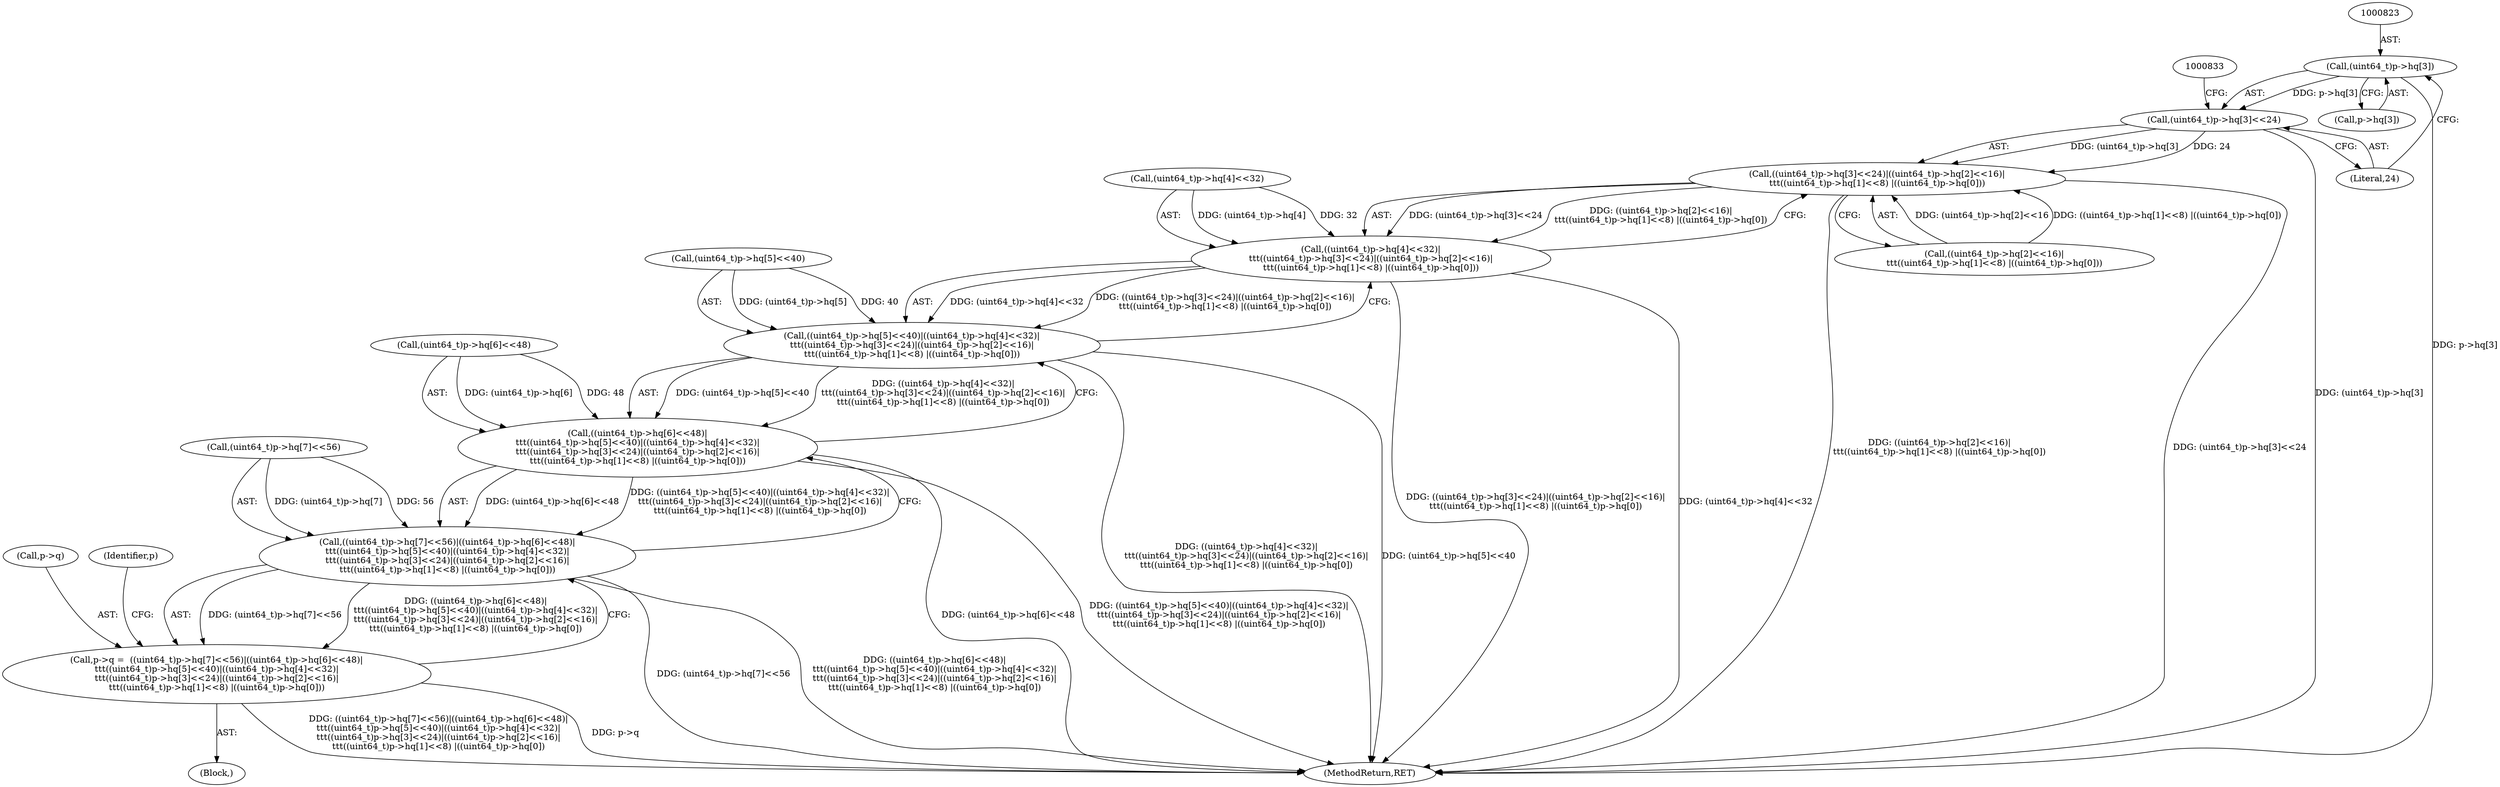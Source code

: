 digraph "0_file_4a284c89d6ef11aca34da65da7d673050a5ea320_2@pointer" {
"1000822" [label="(Call,(uint64_t)p->hq[3])"];
"1000821" [label="(Call,(uint64_t)p->hq[3]<<24)"];
"1000820" [label="(Call,((uint64_t)p->hq[3]<<24)|((uint64_t)p->hq[2]<<16)|\n\t\t\t((uint64_t)p->hq[1]<<8) |((uint64_t)p->hq[0]))"];
"1000810" [label="(Call,((uint64_t)p->hq[4]<<32)|\n\t\t\t((uint64_t)p->hq[3]<<24)|((uint64_t)p->hq[2]<<16)|\n\t\t\t((uint64_t)p->hq[1]<<8) |((uint64_t)p->hq[0]))"];
"1000800" [label="(Call,((uint64_t)p->hq[5]<<40)|((uint64_t)p->hq[4]<<32)|\n\t\t\t((uint64_t)p->hq[3]<<24)|((uint64_t)p->hq[2]<<16)|\n\t\t\t((uint64_t)p->hq[1]<<8) |((uint64_t)p->hq[0]))"];
"1000790" [label="(Call,((uint64_t)p->hq[6]<<48)|\n\t\t\t((uint64_t)p->hq[5]<<40)|((uint64_t)p->hq[4]<<32)|\n\t\t\t((uint64_t)p->hq[3]<<24)|((uint64_t)p->hq[2]<<16)|\n\t\t\t((uint64_t)p->hq[1]<<8) |((uint64_t)p->hq[0]))"];
"1000780" [label="(Call,((uint64_t)p->hq[7]<<56)|((uint64_t)p->hq[6]<<48)|\n\t\t\t((uint64_t)p->hq[5]<<40)|((uint64_t)p->hq[4]<<32)|\n\t\t\t((uint64_t)p->hq[3]<<24)|((uint64_t)p->hq[2]<<16)|\n\t\t\t((uint64_t)p->hq[1]<<8) |((uint64_t)p->hq[0]))"];
"1000776" [label="(Call,p->q =  ((uint64_t)p->hq[7]<<56)|((uint64_t)p->hq[6]<<48)|\n\t\t\t((uint64_t)p->hq[5]<<40)|((uint64_t)p->hq[4]<<32)|\n\t\t\t((uint64_t)p->hq[3]<<24)|((uint64_t)p->hq[2]<<16)|\n\t\t\t((uint64_t)p->hq[1]<<8) |((uint64_t)p->hq[0]))"];
"1000790" [label="(Call,((uint64_t)p->hq[6]<<48)|\n\t\t\t((uint64_t)p->hq[5]<<40)|((uint64_t)p->hq[4]<<32)|\n\t\t\t((uint64_t)p->hq[3]<<24)|((uint64_t)p->hq[2]<<16)|\n\t\t\t((uint64_t)p->hq[1]<<8) |((uint64_t)p->hq[0]))"];
"1000830" [label="(Call,((uint64_t)p->hq[2]<<16)|\n\t\t\t((uint64_t)p->hq[1]<<8) |((uint64_t)p->hq[0]))"];
"1000119" [label="(Block,)"];
"1000777" [label="(Call,p->q)"];
"1000824" [label="(Call,p->hq[3])"];
"1000780" [label="(Call,((uint64_t)p->hq[7]<<56)|((uint64_t)p->hq[6]<<48)|\n\t\t\t((uint64_t)p->hq[5]<<40)|((uint64_t)p->hq[4]<<32)|\n\t\t\t((uint64_t)p->hq[3]<<24)|((uint64_t)p->hq[2]<<16)|\n\t\t\t((uint64_t)p->hq[1]<<8) |((uint64_t)p->hq[0]))"];
"1000810" [label="(Call,((uint64_t)p->hq[4]<<32)|\n\t\t\t((uint64_t)p->hq[3]<<24)|((uint64_t)p->hq[2]<<16)|\n\t\t\t((uint64_t)p->hq[1]<<8) |((uint64_t)p->hq[0]))"];
"1000858" [label="(Identifier,p)"];
"1000800" [label="(Call,((uint64_t)p->hq[5]<<40)|((uint64_t)p->hq[4]<<32)|\n\t\t\t((uint64_t)p->hq[3]<<24)|((uint64_t)p->hq[2]<<16)|\n\t\t\t((uint64_t)p->hq[1]<<8) |((uint64_t)p->hq[0]))"];
"1000811" [label="(Call,(uint64_t)p->hq[4]<<32)"];
"1000820" [label="(Call,((uint64_t)p->hq[3]<<24)|((uint64_t)p->hq[2]<<16)|\n\t\t\t((uint64_t)p->hq[1]<<8) |((uint64_t)p->hq[0]))"];
"1000781" [label="(Call,(uint64_t)p->hq[7]<<56)"];
"1000776" [label="(Call,p->q =  ((uint64_t)p->hq[7]<<56)|((uint64_t)p->hq[6]<<48)|\n\t\t\t((uint64_t)p->hq[5]<<40)|((uint64_t)p->hq[4]<<32)|\n\t\t\t((uint64_t)p->hq[3]<<24)|((uint64_t)p->hq[2]<<16)|\n\t\t\t((uint64_t)p->hq[1]<<8) |((uint64_t)p->hq[0]))"];
"1000879" [label="(MethodReturn,RET)"];
"1000821" [label="(Call,(uint64_t)p->hq[3]<<24)"];
"1000829" [label="(Literal,24)"];
"1000822" [label="(Call,(uint64_t)p->hq[3])"];
"1000791" [label="(Call,(uint64_t)p->hq[6]<<48)"];
"1000801" [label="(Call,(uint64_t)p->hq[5]<<40)"];
"1000822" -> "1000821"  [label="AST: "];
"1000822" -> "1000824"  [label="CFG: "];
"1000823" -> "1000822"  [label="AST: "];
"1000824" -> "1000822"  [label="AST: "];
"1000829" -> "1000822"  [label="CFG: "];
"1000822" -> "1000879"  [label="DDG: p->hq[3]"];
"1000822" -> "1000821"  [label="DDG: p->hq[3]"];
"1000821" -> "1000820"  [label="AST: "];
"1000821" -> "1000829"  [label="CFG: "];
"1000829" -> "1000821"  [label="AST: "];
"1000833" -> "1000821"  [label="CFG: "];
"1000821" -> "1000879"  [label="DDG: (uint64_t)p->hq[3]"];
"1000821" -> "1000820"  [label="DDG: (uint64_t)p->hq[3]"];
"1000821" -> "1000820"  [label="DDG: 24"];
"1000820" -> "1000810"  [label="AST: "];
"1000820" -> "1000830"  [label="CFG: "];
"1000830" -> "1000820"  [label="AST: "];
"1000810" -> "1000820"  [label="CFG: "];
"1000820" -> "1000879"  [label="DDG: ((uint64_t)p->hq[2]<<16)|\n\t\t\t((uint64_t)p->hq[1]<<8) |((uint64_t)p->hq[0])"];
"1000820" -> "1000879"  [label="DDG: (uint64_t)p->hq[3]<<24"];
"1000820" -> "1000810"  [label="DDG: (uint64_t)p->hq[3]<<24"];
"1000820" -> "1000810"  [label="DDG: ((uint64_t)p->hq[2]<<16)|\n\t\t\t((uint64_t)p->hq[1]<<8) |((uint64_t)p->hq[0])"];
"1000830" -> "1000820"  [label="DDG: (uint64_t)p->hq[2]<<16"];
"1000830" -> "1000820"  [label="DDG: ((uint64_t)p->hq[1]<<8) |((uint64_t)p->hq[0])"];
"1000810" -> "1000800"  [label="AST: "];
"1000811" -> "1000810"  [label="AST: "];
"1000800" -> "1000810"  [label="CFG: "];
"1000810" -> "1000879"  [label="DDG: ((uint64_t)p->hq[3]<<24)|((uint64_t)p->hq[2]<<16)|\n\t\t\t((uint64_t)p->hq[1]<<8) |((uint64_t)p->hq[0])"];
"1000810" -> "1000879"  [label="DDG: (uint64_t)p->hq[4]<<32"];
"1000810" -> "1000800"  [label="DDG: (uint64_t)p->hq[4]<<32"];
"1000810" -> "1000800"  [label="DDG: ((uint64_t)p->hq[3]<<24)|((uint64_t)p->hq[2]<<16)|\n\t\t\t((uint64_t)p->hq[1]<<8) |((uint64_t)p->hq[0])"];
"1000811" -> "1000810"  [label="DDG: (uint64_t)p->hq[4]"];
"1000811" -> "1000810"  [label="DDG: 32"];
"1000800" -> "1000790"  [label="AST: "];
"1000801" -> "1000800"  [label="AST: "];
"1000790" -> "1000800"  [label="CFG: "];
"1000800" -> "1000879"  [label="DDG: ((uint64_t)p->hq[4]<<32)|\n\t\t\t((uint64_t)p->hq[3]<<24)|((uint64_t)p->hq[2]<<16)|\n\t\t\t((uint64_t)p->hq[1]<<8) |((uint64_t)p->hq[0])"];
"1000800" -> "1000879"  [label="DDG: (uint64_t)p->hq[5]<<40"];
"1000800" -> "1000790"  [label="DDG: (uint64_t)p->hq[5]<<40"];
"1000800" -> "1000790"  [label="DDG: ((uint64_t)p->hq[4]<<32)|\n\t\t\t((uint64_t)p->hq[3]<<24)|((uint64_t)p->hq[2]<<16)|\n\t\t\t((uint64_t)p->hq[1]<<8) |((uint64_t)p->hq[0])"];
"1000801" -> "1000800"  [label="DDG: (uint64_t)p->hq[5]"];
"1000801" -> "1000800"  [label="DDG: 40"];
"1000790" -> "1000780"  [label="AST: "];
"1000791" -> "1000790"  [label="AST: "];
"1000780" -> "1000790"  [label="CFG: "];
"1000790" -> "1000879"  [label="DDG: (uint64_t)p->hq[6]<<48"];
"1000790" -> "1000879"  [label="DDG: ((uint64_t)p->hq[5]<<40)|((uint64_t)p->hq[4]<<32)|\n\t\t\t((uint64_t)p->hq[3]<<24)|((uint64_t)p->hq[2]<<16)|\n\t\t\t((uint64_t)p->hq[1]<<8) |((uint64_t)p->hq[0])"];
"1000790" -> "1000780"  [label="DDG: (uint64_t)p->hq[6]<<48"];
"1000790" -> "1000780"  [label="DDG: ((uint64_t)p->hq[5]<<40)|((uint64_t)p->hq[4]<<32)|\n\t\t\t((uint64_t)p->hq[3]<<24)|((uint64_t)p->hq[2]<<16)|\n\t\t\t((uint64_t)p->hq[1]<<8) |((uint64_t)p->hq[0])"];
"1000791" -> "1000790"  [label="DDG: (uint64_t)p->hq[6]"];
"1000791" -> "1000790"  [label="DDG: 48"];
"1000780" -> "1000776"  [label="AST: "];
"1000781" -> "1000780"  [label="AST: "];
"1000776" -> "1000780"  [label="CFG: "];
"1000780" -> "1000879"  [label="DDG: (uint64_t)p->hq[7]<<56"];
"1000780" -> "1000879"  [label="DDG: ((uint64_t)p->hq[6]<<48)|\n\t\t\t((uint64_t)p->hq[5]<<40)|((uint64_t)p->hq[4]<<32)|\n\t\t\t((uint64_t)p->hq[3]<<24)|((uint64_t)p->hq[2]<<16)|\n\t\t\t((uint64_t)p->hq[1]<<8) |((uint64_t)p->hq[0])"];
"1000780" -> "1000776"  [label="DDG: (uint64_t)p->hq[7]<<56"];
"1000780" -> "1000776"  [label="DDG: ((uint64_t)p->hq[6]<<48)|\n\t\t\t((uint64_t)p->hq[5]<<40)|((uint64_t)p->hq[4]<<32)|\n\t\t\t((uint64_t)p->hq[3]<<24)|((uint64_t)p->hq[2]<<16)|\n\t\t\t((uint64_t)p->hq[1]<<8) |((uint64_t)p->hq[0])"];
"1000781" -> "1000780"  [label="DDG: (uint64_t)p->hq[7]"];
"1000781" -> "1000780"  [label="DDG: 56"];
"1000776" -> "1000119"  [label="AST: "];
"1000777" -> "1000776"  [label="AST: "];
"1000858" -> "1000776"  [label="CFG: "];
"1000776" -> "1000879"  [label="DDG: ((uint64_t)p->hq[7]<<56)|((uint64_t)p->hq[6]<<48)|\n\t\t\t((uint64_t)p->hq[5]<<40)|((uint64_t)p->hq[4]<<32)|\n\t\t\t((uint64_t)p->hq[3]<<24)|((uint64_t)p->hq[2]<<16)|\n\t\t\t((uint64_t)p->hq[1]<<8) |((uint64_t)p->hq[0])"];
"1000776" -> "1000879"  [label="DDG: p->q"];
}

